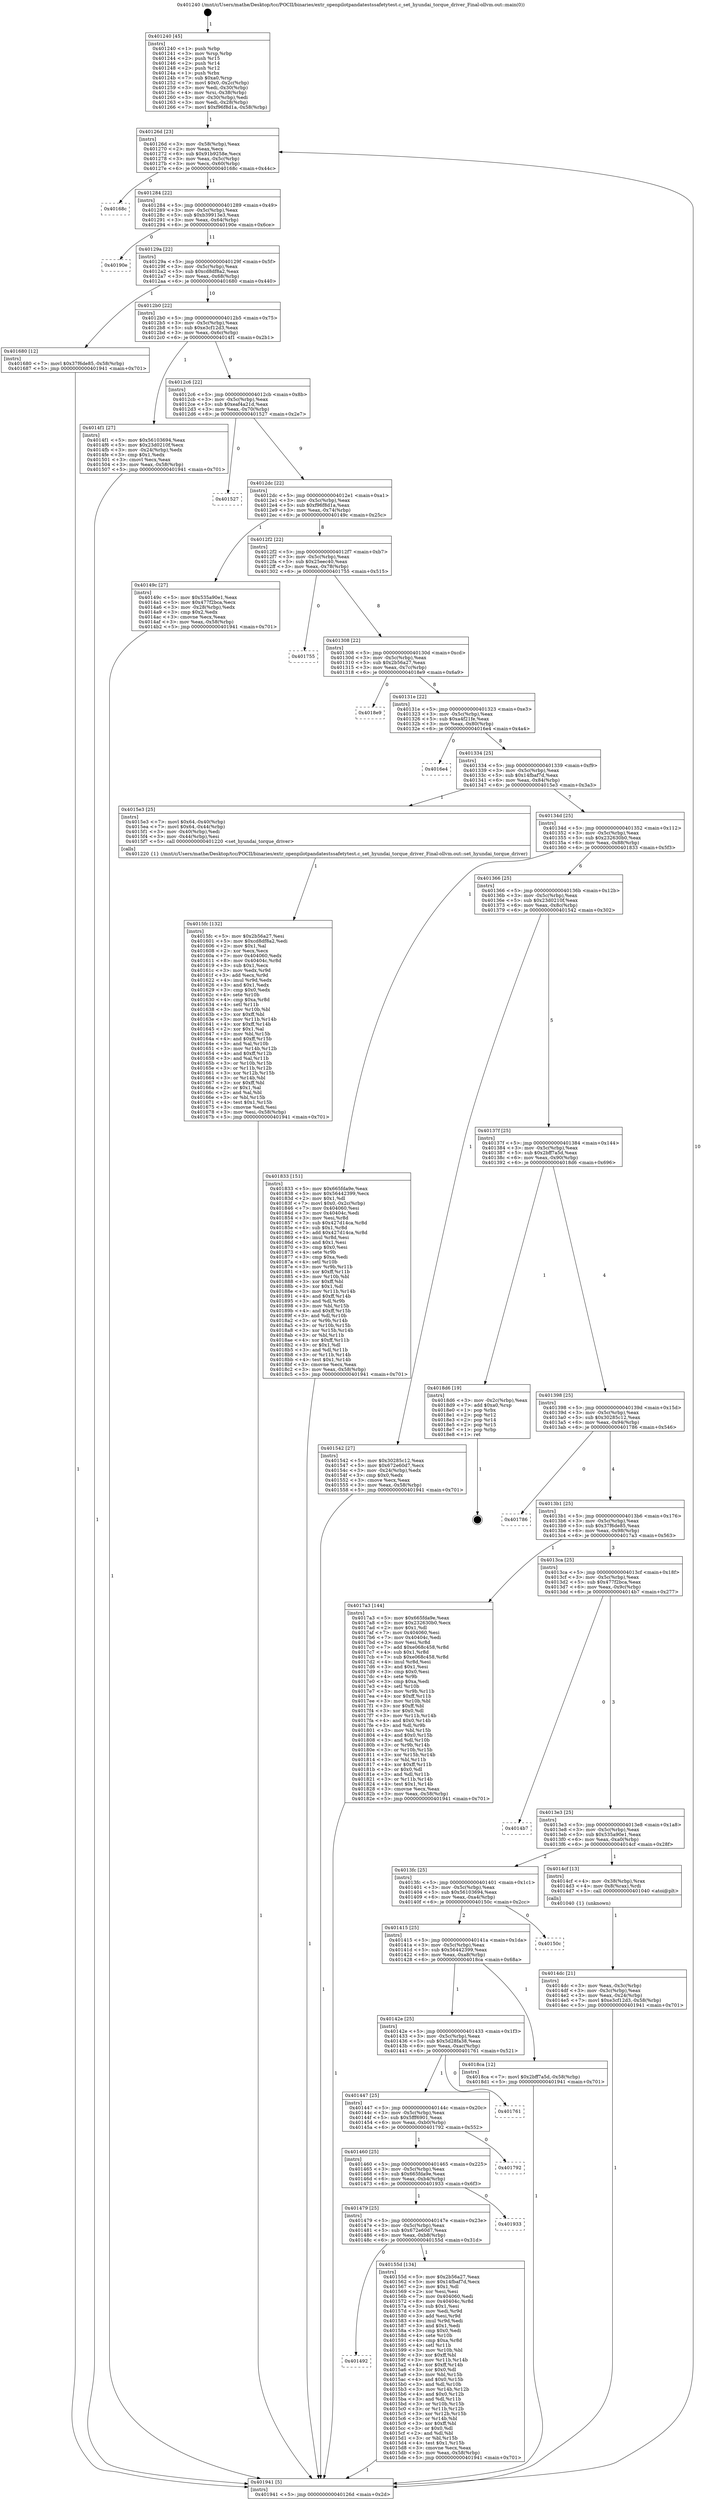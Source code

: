 digraph "0x401240" {
  label = "0x401240 (/mnt/c/Users/mathe/Desktop/tcc/POCII/binaries/extr_openpilotpandatestssafetytest.c_set_hyundai_torque_driver_Final-ollvm.out::main(0))"
  labelloc = "t"
  node[shape=record]

  Entry [label="",width=0.3,height=0.3,shape=circle,fillcolor=black,style=filled]
  "0x40126d" [label="{
     0x40126d [23]\l
     | [instrs]\l
     &nbsp;&nbsp;0x40126d \<+3\>: mov -0x58(%rbp),%eax\l
     &nbsp;&nbsp;0x401270 \<+2\>: mov %eax,%ecx\l
     &nbsp;&nbsp;0x401272 \<+6\>: sub $0x91b9258e,%ecx\l
     &nbsp;&nbsp;0x401278 \<+3\>: mov %eax,-0x5c(%rbp)\l
     &nbsp;&nbsp;0x40127b \<+3\>: mov %ecx,-0x60(%rbp)\l
     &nbsp;&nbsp;0x40127e \<+6\>: je 000000000040168c \<main+0x44c\>\l
  }"]
  "0x40168c" [label="{
     0x40168c\l
  }", style=dashed]
  "0x401284" [label="{
     0x401284 [22]\l
     | [instrs]\l
     &nbsp;&nbsp;0x401284 \<+5\>: jmp 0000000000401289 \<main+0x49\>\l
     &nbsp;&nbsp;0x401289 \<+3\>: mov -0x5c(%rbp),%eax\l
     &nbsp;&nbsp;0x40128c \<+5\>: sub $0xb39913e3,%eax\l
     &nbsp;&nbsp;0x401291 \<+3\>: mov %eax,-0x64(%rbp)\l
     &nbsp;&nbsp;0x401294 \<+6\>: je 000000000040190e \<main+0x6ce\>\l
  }"]
  Exit [label="",width=0.3,height=0.3,shape=circle,fillcolor=black,style=filled,peripheries=2]
  "0x40190e" [label="{
     0x40190e\l
  }", style=dashed]
  "0x40129a" [label="{
     0x40129a [22]\l
     | [instrs]\l
     &nbsp;&nbsp;0x40129a \<+5\>: jmp 000000000040129f \<main+0x5f\>\l
     &nbsp;&nbsp;0x40129f \<+3\>: mov -0x5c(%rbp),%eax\l
     &nbsp;&nbsp;0x4012a2 \<+5\>: sub $0xcd8df8a2,%eax\l
     &nbsp;&nbsp;0x4012a7 \<+3\>: mov %eax,-0x68(%rbp)\l
     &nbsp;&nbsp;0x4012aa \<+6\>: je 0000000000401680 \<main+0x440\>\l
  }"]
  "0x4015fc" [label="{
     0x4015fc [132]\l
     | [instrs]\l
     &nbsp;&nbsp;0x4015fc \<+5\>: mov $0x2b56a27,%esi\l
     &nbsp;&nbsp;0x401601 \<+5\>: mov $0xcd8df8a2,%edi\l
     &nbsp;&nbsp;0x401606 \<+2\>: mov $0x1,%al\l
     &nbsp;&nbsp;0x401608 \<+2\>: xor %ecx,%ecx\l
     &nbsp;&nbsp;0x40160a \<+7\>: mov 0x404060,%edx\l
     &nbsp;&nbsp;0x401611 \<+8\>: mov 0x40404c,%r8d\l
     &nbsp;&nbsp;0x401619 \<+3\>: sub $0x1,%ecx\l
     &nbsp;&nbsp;0x40161c \<+3\>: mov %edx,%r9d\l
     &nbsp;&nbsp;0x40161f \<+3\>: add %ecx,%r9d\l
     &nbsp;&nbsp;0x401622 \<+4\>: imul %r9d,%edx\l
     &nbsp;&nbsp;0x401626 \<+3\>: and $0x1,%edx\l
     &nbsp;&nbsp;0x401629 \<+3\>: cmp $0x0,%edx\l
     &nbsp;&nbsp;0x40162c \<+4\>: sete %r10b\l
     &nbsp;&nbsp;0x401630 \<+4\>: cmp $0xa,%r8d\l
     &nbsp;&nbsp;0x401634 \<+4\>: setl %r11b\l
     &nbsp;&nbsp;0x401638 \<+3\>: mov %r10b,%bl\l
     &nbsp;&nbsp;0x40163b \<+3\>: xor $0xff,%bl\l
     &nbsp;&nbsp;0x40163e \<+3\>: mov %r11b,%r14b\l
     &nbsp;&nbsp;0x401641 \<+4\>: xor $0xff,%r14b\l
     &nbsp;&nbsp;0x401645 \<+2\>: xor $0x1,%al\l
     &nbsp;&nbsp;0x401647 \<+3\>: mov %bl,%r15b\l
     &nbsp;&nbsp;0x40164a \<+4\>: and $0xff,%r15b\l
     &nbsp;&nbsp;0x40164e \<+3\>: and %al,%r10b\l
     &nbsp;&nbsp;0x401651 \<+3\>: mov %r14b,%r12b\l
     &nbsp;&nbsp;0x401654 \<+4\>: and $0xff,%r12b\l
     &nbsp;&nbsp;0x401658 \<+3\>: and %al,%r11b\l
     &nbsp;&nbsp;0x40165b \<+3\>: or %r10b,%r15b\l
     &nbsp;&nbsp;0x40165e \<+3\>: or %r11b,%r12b\l
     &nbsp;&nbsp;0x401661 \<+3\>: xor %r12b,%r15b\l
     &nbsp;&nbsp;0x401664 \<+3\>: or %r14b,%bl\l
     &nbsp;&nbsp;0x401667 \<+3\>: xor $0xff,%bl\l
     &nbsp;&nbsp;0x40166a \<+2\>: or $0x1,%al\l
     &nbsp;&nbsp;0x40166c \<+2\>: and %al,%bl\l
     &nbsp;&nbsp;0x40166e \<+3\>: or %bl,%r15b\l
     &nbsp;&nbsp;0x401671 \<+4\>: test $0x1,%r15b\l
     &nbsp;&nbsp;0x401675 \<+3\>: cmovne %edi,%esi\l
     &nbsp;&nbsp;0x401678 \<+3\>: mov %esi,-0x58(%rbp)\l
     &nbsp;&nbsp;0x40167b \<+5\>: jmp 0000000000401941 \<main+0x701\>\l
  }"]
  "0x401680" [label="{
     0x401680 [12]\l
     | [instrs]\l
     &nbsp;&nbsp;0x401680 \<+7\>: movl $0x37f6de85,-0x58(%rbp)\l
     &nbsp;&nbsp;0x401687 \<+5\>: jmp 0000000000401941 \<main+0x701\>\l
  }"]
  "0x4012b0" [label="{
     0x4012b0 [22]\l
     | [instrs]\l
     &nbsp;&nbsp;0x4012b0 \<+5\>: jmp 00000000004012b5 \<main+0x75\>\l
     &nbsp;&nbsp;0x4012b5 \<+3\>: mov -0x5c(%rbp),%eax\l
     &nbsp;&nbsp;0x4012b8 \<+5\>: sub $0xe3cf12d3,%eax\l
     &nbsp;&nbsp;0x4012bd \<+3\>: mov %eax,-0x6c(%rbp)\l
     &nbsp;&nbsp;0x4012c0 \<+6\>: je 00000000004014f1 \<main+0x2b1\>\l
  }"]
  "0x401492" [label="{
     0x401492\l
  }", style=dashed]
  "0x4014f1" [label="{
     0x4014f1 [27]\l
     | [instrs]\l
     &nbsp;&nbsp;0x4014f1 \<+5\>: mov $0x56103694,%eax\l
     &nbsp;&nbsp;0x4014f6 \<+5\>: mov $0x23d0210f,%ecx\l
     &nbsp;&nbsp;0x4014fb \<+3\>: mov -0x24(%rbp),%edx\l
     &nbsp;&nbsp;0x4014fe \<+3\>: cmp $0x1,%edx\l
     &nbsp;&nbsp;0x401501 \<+3\>: cmovl %ecx,%eax\l
     &nbsp;&nbsp;0x401504 \<+3\>: mov %eax,-0x58(%rbp)\l
     &nbsp;&nbsp;0x401507 \<+5\>: jmp 0000000000401941 \<main+0x701\>\l
  }"]
  "0x4012c6" [label="{
     0x4012c6 [22]\l
     | [instrs]\l
     &nbsp;&nbsp;0x4012c6 \<+5\>: jmp 00000000004012cb \<main+0x8b\>\l
     &nbsp;&nbsp;0x4012cb \<+3\>: mov -0x5c(%rbp),%eax\l
     &nbsp;&nbsp;0x4012ce \<+5\>: sub $0xeaf4a21d,%eax\l
     &nbsp;&nbsp;0x4012d3 \<+3\>: mov %eax,-0x70(%rbp)\l
     &nbsp;&nbsp;0x4012d6 \<+6\>: je 0000000000401527 \<main+0x2e7\>\l
  }"]
  "0x40155d" [label="{
     0x40155d [134]\l
     | [instrs]\l
     &nbsp;&nbsp;0x40155d \<+5\>: mov $0x2b56a27,%eax\l
     &nbsp;&nbsp;0x401562 \<+5\>: mov $0x14fbaf7d,%ecx\l
     &nbsp;&nbsp;0x401567 \<+2\>: mov $0x1,%dl\l
     &nbsp;&nbsp;0x401569 \<+2\>: xor %esi,%esi\l
     &nbsp;&nbsp;0x40156b \<+7\>: mov 0x404060,%edi\l
     &nbsp;&nbsp;0x401572 \<+8\>: mov 0x40404c,%r8d\l
     &nbsp;&nbsp;0x40157a \<+3\>: sub $0x1,%esi\l
     &nbsp;&nbsp;0x40157d \<+3\>: mov %edi,%r9d\l
     &nbsp;&nbsp;0x401580 \<+3\>: add %esi,%r9d\l
     &nbsp;&nbsp;0x401583 \<+4\>: imul %r9d,%edi\l
     &nbsp;&nbsp;0x401587 \<+3\>: and $0x1,%edi\l
     &nbsp;&nbsp;0x40158a \<+3\>: cmp $0x0,%edi\l
     &nbsp;&nbsp;0x40158d \<+4\>: sete %r10b\l
     &nbsp;&nbsp;0x401591 \<+4\>: cmp $0xa,%r8d\l
     &nbsp;&nbsp;0x401595 \<+4\>: setl %r11b\l
     &nbsp;&nbsp;0x401599 \<+3\>: mov %r10b,%bl\l
     &nbsp;&nbsp;0x40159c \<+3\>: xor $0xff,%bl\l
     &nbsp;&nbsp;0x40159f \<+3\>: mov %r11b,%r14b\l
     &nbsp;&nbsp;0x4015a2 \<+4\>: xor $0xff,%r14b\l
     &nbsp;&nbsp;0x4015a6 \<+3\>: xor $0x0,%dl\l
     &nbsp;&nbsp;0x4015a9 \<+3\>: mov %bl,%r15b\l
     &nbsp;&nbsp;0x4015ac \<+4\>: and $0x0,%r15b\l
     &nbsp;&nbsp;0x4015b0 \<+3\>: and %dl,%r10b\l
     &nbsp;&nbsp;0x4015b3 \<+3\>: mov %r14b,%r12b\l
     &nbsp;&nbsp;0x4015b6 \<+4\>: and $0x0,%r12b\l
     &nbsp;&nbsp;0x4015ba \<+3\>: and %dl,%r11b\l
     &nbsp;&nbsp;0x4015bd \<+3\>: or %r10b,%r15b\l
     &nbsp;&nbsp;0x4015c0 \<+3\>: or %r11b,%r12b\l
     &nbsp;&nbsp;0x4015c3 \<+3\>: xor %r12b,%r15b\l
     &nbsp;&nbsp;0x4015c6 \<+3\>: or %r14b,%bl\l
     &nbsp;&nbsp;0x4015c9 \<+3\>: xor $0xff,%bl\l
     &nbsp;&nbsp;0x4015cc \<+3\>: or $0x0,%dl\l
     &nbsp;&nbsp;0x4015cf \<+2\>: and %dl,%bl\l
     &nbsp;&nbsp;0x4015d1 \<+3\>: or %bl,%r15b\l
     &nbsp;&nbsp;0x4015d4 \<+4\>: test $0x1,%r15b\l
     &nbsp;&nbsp;0x4015d8 \<+3\>: cmovne %ecx,%eax\l
     &nbsp;&nbsp;0x4015db \<+3\>: mov %eax,-0x58(%rbp)\l
     &nbsp;&nbsp;0x4015de \<+5\>: jmp 0000000000401941 \<main+0x701\>\l
  }"]
  "0x401527" [label="{
     0x401527\l
  }", style=dashed]
  "0x4012dc" [label="{
     0x4012dc [22]\l
     | [instrs]\l
     &nbsp;&nbsp;0x4012dc \<+5\>: jmp 00000000004012e1 \<main+0xa1\>\l
     &nbsp;&nbsp;0x4012e1 \<+3\>: mov -0x5c(%rbp),%eax\l
     &nbsp;&nbsp;0x4012e4 \<+5\>: sub $0xf96f8d1a,%eax\l
     &nbsp;&nbsp;0x4012e9 \<+3\>: mov %eax,-0x74(%rbp)\l
     &nbsp;&nbsp;0x4012ec \<+6\>: je 000000000040149c \<main+0x25c\>\l
  }"]
  "0x401479" [label="{
     0x401479 [25]\l
     | [instrs]\l
     &nbsp;&nbsp;0x401479 \<+5\>: jmp 000000000040147e \<main+0x23e\>\l
     &nbsp;&nbsp;0x40147e \<+3\>: mov -0x5c(%rbp),%eax\l
     &nbsp;&nbsp;0x401481 \<+5\>: sub $0x672e60d7,%eax\l
     &nbsp;&nbsp;0x401486 \<+6\>: mov %eax,-0xb8(%rbp)\l
     &nbsp;&nbsp;0x40148c \<+6\>: je 000000000040155d \<main+0x31d\>\l
  }"]
  "0x40149c" [label="{
     0x40149c [27]\l
     | [instrs]\l
     &nbsp;&nbsp;0x40149c \<+5\>: mov $0x535a90e1,%eax\l
     &nbsp;&nbsp;0x4014a1 \<+5\>: mov $0x477f2bca,%ecx\l
     &nbsp;&nbsp;0x4014a6 \<+3\>: mov -0x28(%rbp),%edx\l
     &nbsp;&nbsp;0x4014a9 \<+3\>: cmp $0x2,%edx\l
     &nbsp;&nbsp;0x4014ac \<+3\>: cmovne %ecx,%eax\l
     &nbsp;&nbsp;0x4014af \<+3\>: mov %eax,-0x58(%rbp)\l
     &nbsp;&nbsp;0x4014b2 \<+5\>: jmp 0000000000401941 \<main+0x701\>\l
  }"]
  "0x4012f2" [label="{
     0x4012f2 [22]\l
     | [instrs]\l
     &nbsp;&nbsp;0x4012f2 \<+5\>: jmp 00000000004012f7 \<main+0xb7\>\l
     &nbsp;&nbsp;0x4012f7 \<+3\>: mov -0x5c(%rbp),%eax\l
     &nbsp;&nbsp;0x4012fa \<+5\>: sub $0x25eec40,%eax\l
     &nbsp;&nbsp;0x4012ff \<+3\>: mov %eax,-0x78(%rbp)\l
     &nbsp;&nbsp;0x401302 \<+6\>: je 0000000000401755 \<main+0x515\>\l
  }"]
  "0x401941" [label="{
     0x401941 [5]\l
     | [instrs]\l
     &nbsp;&nbsp;0x401941 \<+5\>: jmp 000000000040126d \<main+0x2d\>\l
  }"]
  "0x401240" [label="{
     0x401240 [45]\l
     | [instrs]\l
     &nbsp;&nbsp;0x401240 \<+1\>: push %rbp\l
     &nbsp;&nbsp;0x401241 \<+3\>: mov %rsp,%rbp\l
     &nbsp;&nbsp;0x401244 \<+2\>: push %r15\l
     &nbsp;&nbsp;0x401246 \<+2\>: push %r14\l
     &nbsp;&nbsp;0x401248 \<+2\>: push %r12\l
     &nbsp;&nbsp;0x40124a \<+1\>: push %rbx\l
     &nbsp;&nbsp;0x40124b \<+7\>: sub $0xa0,%rsp\l
     &nbsp;&nbsp;0x401252 \<+7\>: movl $0x0,-0x2c(%rbp)\l
     &nbsp;&nbsp;0x401259 \<+3\>: mov %edi,-0x30(%rbp)\l
     &nbsp;&nbsp;0x40125c \<+4\>: mov %rsi,-0x38(%rbp)\l
     &nbsp;&nbsp;0x401260 \<+3\>: mov -0x30(%rbp),%edi\l
     &nbsp;&nbsp;0x401263 \<+3\>: mov %edi,-0x28(%rbp)\l
     &nbsp;&nbsp;0x401266 \<+7\>: movl $0xf96f8d1a,-0x58(%rbp)\l
  }"]
  "0x401933" [label="{
     0x401933\l
  }", style=dashed]
  "0x401755" [label="{
     0x401755\l
  }", style=dashed]
  "0x401308" [label="{
     0x401308 [22]\l
     | [instrs]\l
     &nbsp;&nbsp;0x401308 \<+5\>: jmp 000000000040130d \<main+0xcd\>\l
     &nbsp;&nbsp;0x40130d \<+3\>: mov -0x5c(%rbp),%eax\l
     &nbsp;&nbsp;0x401310 \<+5\>: sub $0x2b56a27,%eax\l
     &nbsp;&nbsp;0x401315 \<+3\>: mov %eax,-0x7c(%rbp)\l
     &nbsp;&nbsp;0x401318 \<+6\>: je 00000000004018e9 \<main+0x6a9\>\l
  }"]
  "0x401460" [label="{
     0x401460 [25]\l
     | [instrs]\l
     &nbsp;&nbsp;0x401460 \<+5\>: jmp 0000000000401465 \<main+0x225\>\l
     &nbsp;&nbsp;0x401465 \<+3\>: mov -0x5c(%rbp),%eax\l
     &nbsp;&nbsp;0x401468 \<+5\>: sub $0x665fda9e,%eax\l
     &nbsp;&nbsp;0x40146d \<+6\>: mov %eax,-0xb4(%rbp)\l
     &nbsp;&nbsp;0x401473 \<+6\>: je 0000000000401933 \<main+0x6f3\>\l
  }"]
  "0x4018e9" [label="{
     0x4018e9\l
  }", style=dashed]
  "0x40131e" [label="{
     0x40131e [22]\l
     | [instrs]\l
     &nbsp;&nbsp;0x40131e \<+5\>: jmp 0000000000401323 \<main+0xe3\>\l
     &nbsp;&nbsp;0x401323 \<+3\>: mov -0x5c(%rbp),%eax\l
     &nbsp;&nbsp;0x401326 \<+5\>: sub $0xa4f21fe,%eax\l
     &nbsp;&nbsp;0x40132b \<+3\>: mov %eax,-0x80(%rbp)\l
     &nbsp;&nbsp;0x40132e \<+6\>: je 00000000004016e4 \<main+0x4a4\>\l
  }"]
  "0x401792" [label="{
     0x401792\l
  }", style=dashed]
  "0x4016e4" [label="{
     0x4016e4\l
  }", style=dashed]
  "0x401334" [label="{
     0x401334 [25]\l
     | [instrs]\l
     &nbsp;&nbsp;0x401334 \<+5\>: jmp 0000000000401339 \<main+0xf9\>\l
     &nbsp;&nbsp;0x401339 \<+3\>: mov -0x5c(%rbp),%eax\l
     &nbsp;&nbsp;0x40133c \<+5\>: sub $0x14fbaf7d,%eax\l
     &nbsp;&nbsp;0x401341 \<+6\>: mov %eax,-0x84(%rbp)\l
     &nbsp;&nbsp;0x401347 \<+6\>: je 00000000004015e3 \<main+0x3a3\>\l
  }"]
  "0x401447" [label="{
     0x401447 [25]\l
     | [instrs]\l
     &nbsp;&nbsp;0x401447 \<+5\>: jmp 000000000040144c \<main+0x20c\>\l
     &nbsp;&nbsp;0x40144c \<+3\>: mov -0x5c(%rbp),%eax\l
     &nbsp;&nbsp;0x40144f \<+5\>: sub $0x5fff6901,%eax\l
     &nbsp;&nbsp;0x401454 \<+6\>: mov %eax,-0xb0(%rbp)\l
     &nbsp;&nbsp;0x40145a \<+6\>: je 0000000000401792 \<main+0x552\>\l
  }"]
  "0x4015e3" [label="{
     0x4015e3 [25]\l
     | [instrs]\l
     &nbsp;&nbsp;0x4015e3 \<+7\>: movl $0x64,-0x40(%rbp)\l
     &nbsp;&nbsp;0x4015ea \<+7\>: movl $0x64,-0x44(%rbp)\l
     &nbsp;&nbsp;0x4015f1 \<+3\>: mov -0x40(%rbp),%edi\l
     &nbsp;&nbsp;0x4015f4 \<+3\>: mov -0x44(%rbp),%esi\l
     &nbsp;&nbsp;0x4015f7 \<+5\>: call 0000000000401220 \<set_hyundai_torque_driver\>\l
     | [calls]\l
     &nbsp;&nbsp;0x401220 \{1\} (/mnt/c/Users/mathe/Desktop/tcc/POCII/binaries/extr_openpilotpandatestssafetytest.c_set_hyundai_torque_driver_Final-ollvm.out::set_hyundai_torque_driver)\l
  }"]
  "0x40134d" [label="{
     0x40134d [25]\l
     | [instrs]\l
     &nbsp;&nbsp;0x40134d \<+5\>: jmp 0000000000401352 \<main+0x112\>\l
     &nbsp;&nbsp;0x401352 \<+3\>: mov -0x5c(%rbp),%eax\l
     &nbsp;&nbsp;0x401355 \<+5\>: sub $0x232630b0,%eax\l
     &nbsp;&nbsp;0x40135a \<+6\>: mov %eax,-0x88(%rbp)\l
     &nbsp;&nbsp;0x401360 \<+6\>: je 0000000000401833 \<main+0x5f3\>\l
  }"]
  "0x401761" [label="{
     0x401761\l
  }", style=dashed]
  "0x401833" [label="{
     0x401833 [151]\l
     | [instrs]\l
     &nbsp;&nbsp;0x401833 \<+5\>: mov $0x665fda9e,%eax\l
     &nbsp;&nbsp;0x401838 \<+5\>: mov $0x56442399,%ecx\l
     &nbsp;&nbsp;0x40183d \<+2\>: mov $0x1,%dl\l
     &nbsp;&nbsp;0x40183f \<+7\>: movl $0x0,-0x2c(%rbp)\l
     &nbsp;&nbsp;0x401846 \<+7\>: mov 0x404060,%esi\l
     &nbsp;&nbsp;0x40184d \<+7\>: mov 0x40404c,%edi\l
     &nbsp;&nbsp;0x401854 \<+3\>: mov %esi,%r8d\l
     &nbsp;&nbsp;0x401857 \<+7\>: sub $0x427d14ca,%r8d\l
     &nbsp;&nbsp;0x40185e \<+4\>: sub $0x1,%r8d\l
     &nbsp;&nbsp;0x401862 \<+7\>: add $0x427d14ca,%r8d\l
     &nbsp;&nbsp;0x401869 \<+4\>: imul %r8d,%esi\l
     &nbsp;&nbsp;0x40186d \<+3\>: and $0x1,%esi\l
     &nbsp;&nbsp;0x401870 \<+3\>: cmp $0x0,%esi\l
     &nbsp;&nbsp;0x401873 \<+4\>: sete %r9b\l
     &nbsp;&nbsp;0x401877 \<+3\>: cmp $0xa,%edi\l
     &nbsp;&nbsp;0x40187a \<+4\>: setl %r10b\l
     &nbsp;&nbsp;0x40187e \<+3\>: mov %r9b,%r11b\l
     &nbsp;&nbsp;0x401881 \<+4\>: xor $0xff,%r11b\l
     &nbsp;&nbsp;0x401885 \<+3\>: mov %r10b,%bl\l
     &nbsp;&nbsp;0x401888 \<+3\>: xor $0xff,%bl\l
     &nbsp;&nbsp;0x40188b \<+3\>: xor $0x1,%dl\l
     &nbsp;&nbsp;0x40188e \<+3\>: mov %r11b,%r14b\l
     &nbsp;&nbsp;0x401891 \<+4\>: and $0xff,%r14b\l
     &nbsp;&nbsp;0x401895 \<+3\>: and %dl,%r9b\l
     &nbsp;&nbsp;0x401898 \<+3\>: mov %bl,%r15b\l
     &nbsp;&nbsp;0x40189b \<+4\>: and $0xff,%r15b\l
     &nbsp;&nbsp;0x40189f \<+3\>: and %dl,%r10b\l
     &nbsp;&nbsp;0x4018a2 \<+3\>: or %r9b,%r14b\l
     &nbsp;&nbsp;0x4018a5 \<+3\>: or %r10b,%r15b\l
     &nbsp;&nbsp;0x4018a8 \<+3\>: xor %r15b,%r14b\l
     &nbsp;&nbsp;0x4018ab \<+3\>: or %bl,%r11b\l
     &nbsp;&nbsp;0x4018ae \<+4\>: xor $0xff,%r11b\l
     &nbsp;&nbsp;0x4018b2 \<+3\>: or $0x1,%dl\l
     &nbsp;&nbsp;0x4018b5 \<+3\>: and %dl,%r11b\l
     &nbsp;&nbsp;0x4018b8 \<+3\>: or %r11b,%r14b\l
     &nbsp;&nbsp;0x4018bb \<+4\>: test $0x1,%r14b\l
     &nbsp;&nbsp;0x4018bf \<+3\>: cmovne %ecx,%eax\l
     &nbsp;&nbsp;0x4018c2 \<+3\>: mov %eax,-0x58(%rbp)\l
     &nbsp;&nbsp;0x4018c5 \<+5\>: jmp 0000000000401941 \<main+0x701\>\l
  }"]
  "0x401366" [label="{
     0x401366 [25]\l
     | [instrs]\l
     &nbsp;&nbsp;0x401366 \<+5\>: jmp 000000000040136b \<main+0x12b\>\l
     &nbsp;&nbsp;0x40136b \<+3\>: mov -0x5c(%rbp),%eax\l
     &nbsp;&nbsp;0x40136e \<+5\>: sub $0x23d0210f,%eax\l
     &nbsp;&nbsp;0x401373 \<+6\>: mov %eax,-0x8c(%rbp)\l
     &nbsp;&nbsp;0x401379 \<+6\>: je 0000000000401542 \<main+0x302\>\l
  }"]
  "0x40142e" [label="{
     0x40142e [25]\l
     | [instrs]\l
     &nbsp;&nbsp;0x40142e \<+5\>: jmp 0000000000401433 \<main+0x1f3\>\l
     &nbsp;&nbsp;0x401433 \<+3\>: mov -0x5c(%rbp),%eax\l
     &nbsp;&nbsp;0x401436 \<+5\>: sub $0x5d28fa38,%eax\l
     &nbsp;&nbsp;0x40143b \<+6\>: mov %eax,-0xac(%rbp)\l
     &nbsp;&nbsp;0x401441 \<+6\>: je 0000000000401761 \<main+0x521\>\l
  }"]
  "0x401542" [label="{
     0x401542 [27]\l
     | [instrs]\l
     &nbsp;&nbsp;0x401542 \<+5\>: mov $0x30285c12,%eax\l
     &nbsp;&nbsp;0x401547 \<+5\>: mov $0x672e60d7,%ecx\l
     &nbsp;&nbsp;0x40154c \<+3\>: mov -0x24(%rbp),%edx\l
     &nbsp;&nbsp;0x40154f \<+3\>: cmp $0x0,%edx\l
     &nbsp;&nbsp;0x401552 \<+3\>: cmove %ecx,%eax\l
     &nbsp;&nbsp;0x401555 \<+3\>: mov %eax,-0x58(%rbp)\l
     &nbsp;&nbsp;0x401558 \<+5\>: jmp 0000000000401941 \<main+0x701\>\l
  }"]
  "0x40137f" [label="{
     0x40137f [25]\l
     | [instrs]\l
     &nbsp;&nbsp;0x40137f \<+5\>: jmp 0000000000401384 \<main+0x144\>\l
     &nbsp;&nbsp;0x401384 \<+3\>: mov -0x5c(%rbp),%eax\l
     &nbsp;&nbsp;0x401387 \<+5\>: sub $0x2bff7a5d,%eax\l
     &nbsp;&nbsp;0x40138c \<+6\>: mov %eax,-0x90(%rbp)\l
     &nbsp;&nbsp;0x401392 \<+6\>: je 00000000004018d6 \<main+0x696\>\l
  }"]
  "0x4018ca" [label="{
     0x4018ca [12]\l
     | [instrs]\l
     &nbsp;&nbsp;0x4018ca \<+7\>: movl $0x2bff7a5d,-0x58(%rbp)\l
     &nbsp;&nbsp;0x4018d1 \<+5\>: jmp 0000000000401941 \<main+0x701\>\l
  }"]
  "0x4018d6" [label="{
     0x4018d6 [19]\l
     | [instrs]\l
     &nbsp;&nbsp;0x4018d6 \<+3\>: mov -0x2c(%rbp),%eax\l
     &nbsp;&nbsp;0x4018d9 \<+7\>: add $0xa0,%rsp\l
     &nbsp;&nbsp;0x4018e0 \<+1\>: pop %rbx\l
     &nbsp;&nbsp;0x4018e1 \<+2\>: pop %r12\l
     &nbsp;&nbsp;0x4018e3 \<+2\>: pop %r14\l
     &nbsp;&nbsp;0x4018e5 \<+2\>: pop %r15\l
     &nbsp;&nbsp;0x4018e7 \<+1\>: pop %rbp\l
     &nbsp;&nbsp;0x4018e8 \<+1\>: ret\l
  }"]
  "0x401398" [label="{
     0x401398 [25]\l
     | [instrs]\l
     &nbsp;&nbsp;0x401398 \<+5\>: jmp 000000000040139d \<main+0x15d\>\l
     &nbsp;&nbsp;0x40139d \<+3\>: mov -0x5c(%rbp),%eax\l
     &nbsp;&nbsp;0x4013a0 \<+5\>: sub $0x30285c12,%eax\l
     &nbsp;&nbsp;0x4013a5 \<+6\>: mov %eax,-0x94(%rbp)\l
     &nbsp;&nbsp;0x4013ab \<+6\>: je 0000000000401786 \<main+0x546\>\l
  }"]
  "0x401415" [label="{
     0x401415 [25]\l
     | [instrs]\l
     &nbsp;&nbsp;0x401415 \<+5\>: jmp 000000000040141a \<main+0x1da\>\l
     &nbsp;&nbsp;0x40141a \<+3\>: mov -0x5c(%rbp),%eax\l
     &nbsp;&nbsp;0x40141d \<+5\>: sub $0x56442399,%eax\l
     &nbsp;&nbsp;0x401422 \<+6\>: mov %eax,-0xa8(%rbp)\l
     &nbsp;&nbsp;0x401428 \<+6\>: je 00000000004018ca \<main+0x68a\>\l
  }"]
  "0x401786" [label="{
     0x401786\l
  }", style=dashed]
  "0x4013b1" [label="{
     0x4013b1 [25]\l
     | [instrs]\l
     &nbsp;&nbsp;0x4013b1 \<+5\>: jmp 00000000004013b6 \<main+0x176\>\l
     &nbsp;&nbsp;0x4013b6 \<+3\>: mov -0x5c(%rbp),%eax\l
     &nbsp;&nbsp;0x4013b9 \<+5\>: sub $0x37f6de85,%eax\l
     &nbsp;&nbsp;0x4013be \<+6\>: mov %eax,-0x98(%rbp)\l
     &nbsp;&nbsp;0x4013c4 \<+6\>: je 00000000004017a3 \<main+0x563\>\l
  }"]
  "0x40150c" [label="{
     0x40150c\l
  }", style=dashed]
  "0x4017a3" [label="{
     0x4017a3 [144]\l
     | [instrs]\l
     &nbsp;&nbsp;0x4017a3 \<+5\>: mov $0x665fda9e,%eax\l
     &nbsp;&nbsp;0x4017a8 \<+5\>: mov $0x232630b0,%ecx\l
     &nbsp;&nbsp;0x4017ad \<+2\>: mov $0x1,%dl\l
     &nbsp;&nbsp;0x4017af \<+7\>: mov 0x404060,%esi\l
     &nbsp;&nbsp;0x4017b6 \<+7\>: mov 0x40404c,%edi\l
     &nbsp;&nbsp;0x4017bd \<+3\>: mov %esi,%r8d\l
     &nbsp;&nbsp;0x4017c0 \<+7\>: add $0xe068c458,%r8d\l
     &nbsp;&nbsp;0x4017c7 \<+4\>: sub $0x1,%r8d\l
     &nbsp;&nbsp;0x4017cb \<+7\>: sub $0xe068c458,%r8d\l
     &nbsp;&nbsp;0x4017d2 \<+4\>: imul %r8d,%esi\l
     &nbsp;&nbsp;0x4017d6 \<+3\>: and $0x1,%esi\l
     &nbsp;&nbsp;0x4017d9 \<+3\>: cmp $0x0,%esi\l
     &nbsp;&nbsp;0x4017dc \<+4\>: sete %r9b\l
     &nbsp;&nbsp;0x4017e0 \<+3\>: cmp $0xa,%edi\l
     &nbsp;&nbsp;0x4017e3 \<+4\>: setl %r10b\l
     &nbsp;&nbsp;0x4017e7 \<+3\>: mov %r9b,%r11b\l
     &nbsp;&nbsp;0x4017ea \<+4\>: xor $0xff,%r11b\l
     &nbsp;&nbsp;0x4017ee \<+3\>: mov %r10b,%bl\l
     &nbsp;&nbsp;0x4017f1 \<+3\>: xor $0xff,%bl\l
     &nbsp;&nbsp;0x4017f4 \<+3\>: xor $0x0,%dl\l
     &nbsp;&nbsp;0x4017f7 \<+3\>: mov %r11b,%r14b\l
     &nbsp;&nbsp;0x4017fa \<+4\>: and $0x0,%r14b\l
     &nbsp;&nbsp;0x4017fe \<+3\>: and %dl,%r9b\l
     &nbsp;&nbsp;0x401801 \<+3\>: mov %bl,%r15b\l
     &nbsp;&nbsp;0x401804 \<+4\>: and $0x0,%r15b\l
     &nbsp;&nbsp;0x401808 \<+3\>: and %dl,%r10b\l
     &nbsp;&nbsp;0x40180b \<+3\>: or %r9b,%r14b\l
     &nbsp;&nbsp;0x40180e \<+3\>: or %r10b,%r15b\l
     &nbsp;&nbsp;0x401811 \<+3\>: xor %r15b,%r14b\l
     &nbsp;&nbsp;0x401814 \<+3\>: or %bl,%r11b\l
     &nbsp;&nbsp;0x401817 \<+4\>: xor $0xff,%r11b\l
     &nbsp;&nbsp;0x40181b \<+3\>: or $0x0,%dl\l
     &nbsp;&nbsp;0x40181e \<+3\>: and %dl,%r11b\l
     &nbsp;&nbsp;0x401821 \<+3\>: or %r11b,%r14b\l
     &nbsp;&nbsp;0x401824 \<+4\>: test $0x1,%r14b\l
     &nbsp;&nbsp;0x401828 \<+3\>: cmovne %ecx,%eax\l
     &nbsp;&nbsp;0x40182b \<+3\>: mov %eax,-0x58(%rbp)\l
     &nbsp;&nbsp;0x40182e \<+5\>: jmp 0000000000401941 \<main+0x701\>\l
  }"]
  "0x4013ca" [label="{
     0x4013ca [25]\l
     | [instrs]\l
     &nbsp;&nbsp;0x4013ca \<+5\>: jmp 00000000004013cf \<main+0x18f\>\l
     &nbsp;&nbsp;0x4013cf \<+3\>: mov -0x5c(%rbp),%eax\l
     &nbsp;&nbsp;0x4013d2 \<+5\>: sub $0x477f2bca,%eax\l
     &nbsp;&nbsp;0x4013d7 \<+6\>: mov %eax,-0x9c(%rbp)\l
     &nbsp;&nbsp;0x4013dd \<+6\>: je 00000000004014b7 \<main+0x277\>\l
  }"]
  "0x4014dc" [label="{
     0x4014dc [21]\l
     | [instrs]\l
     &nbsp;&nbsp;0x4014dc \<+3\>: mov %eax,-0x3c(%rbp)\l
     &nbsp;&nbsp;0x4014df \<+3\>: mov -0x3c(%rbp),%eax\l
     &nbsp;&nbsp;0x4014e2 \<+3\>: mov %eax,-0x24(%rbp)\l
     &nbsp;&nbsp;0x4014e5 \<+7\>: movl $0xe3cf12d3,-0x58(%rbp)\l
     &nbsp;&nbsp;0x4014ec \<+5\>: jmp 0000000000401941 \<main+0x701\>\l
  }"]
  "0x4014b7" [label="{
     0x4014b7\l
  }", style=dashed]
  "0x4013e3" [label="{
     0x4013e3 [25]\l
     | [instrs]\l
     &nbsp;&nbsp;0x4013e3 \<+5\>: jmp 00000000004013e8 \<main+0x1a8\>\l
     &nbsp;&nbsp;0x4013e8 \<+3\>: mov -0x5c(%rbp),%eax\l
     &nbsp;&nbsp;0x4013eb \<+5\>: sub $0x535a90e1,%eax\l
     &nbsp;&nbsp;0x4013f0 \<+6\>: mov %eax,-0xa0(%rbp)\l
     &nbsp;&nbsp;0x4013f6 \<+6\>: je 00000000004014cf \<main+0x28f\>\l
  }"]
  "0x4013fc" [label="{
     0x4013fc [25]\l
     | [instrs]\l
     &nbsp;&nbsp;0x4013fc \<+5\>: jmp 0000000000401401 \<main+0x1c1\>\l
     &nbsp;&nbsp;0x401401 \<+3\>: mov -0x5c(%rbp),%eax\l
     &nbsp;&nbsp;0x401404 \<+5\>: sub $0x56103694,%eax\l
     &nbsp;&nbsp;0x401409 \<+6\>: mov %eax,-0xa4(%rbp)\l
     &nbsp;&nbsp;0x40140f \<+6\>: je 000000000040150c \<main+0x2cc\>\l
  }"]
  "0x4014cf" [label="{
     0x4014cf [13]\l
     | [instrs]\l
     &nbsp;&nbsp;0x4014cf \<+4\>: mov -0x38(%rbp),%rax\l
     &nbsp;&nbsp;0x4014d3 \<+4\>: mov 0x8(%rax),%rdi\l
     &nbsp;&nbsp;0x4014d7 \<+5\>: call 0000000000401040 \<atoi@plt\>\l
     | [calls]\l
     &nbsp;&nbsp;0x401040 \{1\} (unknown)\l
  }"]
  Entry -> "0x401240" [label=" 1"]
  "0x40126d" -> "0x40168c" [label=" 0"]
  "0x40126d" -> "0x401284" [label=" 11"]
  "0x4018d6" -> Exit [label=" 1"]
  "0x401284" -> "0x40190e" [label=" 0"]
  "0x401284" -> "0x40129a" [label=" 11"]
  "0x4018ca" -> "0x401941" [label=" 1"]
  "0x40129a" -> "0x401680" [label=" 1"]
  "0x40129a" -> "0x4012b0" [label=" 10"]
  "0x401833" -> "0x401941" [label=" 1"]
  "0x4012b0" -> "0x4014f1" [label=" 1"]
  "0x4012b0" -> "0x4012c6" [label=" 9"]
  "0x4017a3" -> "0x401941" [label=" 1"]
  "0x4012c6" -> "0x401527" [label=" 0"]
  "0x4012c6" -> "0x4012dc" [label=" 9"]
  "0x401680" -> "0x401941" [label=" 1"]
  "0x4012dc" -> "0x40149c" [label=" 1"]
  "0x4012dc" -> "0x4012f2" [label=" 8"]
  "0x40149c" -> "0x401941" [label=" 1"]
  "0x401240" -> "0x40126d" [label=" 1"]
  "0x401941" -> "0x40126d" [label=" 10"]
  "0x4015e3" -> "0x4015fc" [label=" 1"]
  "0x4012f2" -> "0x401755" [label=" 0"]
  "0x4012f2" -> "0x401308" [label=" 8"]
  "0x40155d" -> "0x401941" [label=" 1"]
  "0x401308" -> "0x4018e9" [label=" 0"]
  "0x401308" -> "0x40131e" [label=" 8"]
  "0x401479" -> "0x40155d" [label=" 1"]
  "0x40131e" -> "0x4016e4" [label=" 0"]
  "0x40131e" -> "0x401334" [label=" 8"]
  "0x4015fc" -> "0x401941" [label=" 1"]
  "0x401334" -> "0x4015e3" [label=" 1"]
  "0x401334" -> "0x40134d" [label=" 7"]
  "0x401460" -> "0x401933" [label=" 0"]
  "0x40134d" -> "0x401833" [label=" 1"]
  "0x40134d" -> "0x401366" [label=" 6"]
  "0x401479" -> "0x401492" [label=" 0"]
  "0x401366" -> "0x401542" [label=" 1"]
  "0x401366" -> "0x40137f" [label=" 5"]
  "0x401447" -> "0x401792" [label=" 0"]
  "0x40137f" -> "0x4018d6" [label=" 1"]
  "0x40137f" -> "0x401398" [label=" 4"]
  "0x401460" -> "0x401479" [label=" 1"]
  "0x401398" -> "0x401786" [label=" 0"]
  "0x401398" -> "0x4013b1" [label=" 4"]
  "0x40142e" -> "0x401761" [label=" 0"]
  "0x4013b1" -> "0x4017a3" [label=" 1"]
  "0x4013b1" -> "0x4013ca" [label=" 3"]
  "0x401447" -> "0x401460" [label=" 1"]
  "0x4013ca" -> "0x4014b7" [label=" 0"]
  "0x4013ca" -> "0x4013e3" [label=" 3"]
  "0x401415" -> "0x4018ca" [label=" 1"]
  "0x4013e3" -> "0x4014cf" [label=" 1"]
  "0x4013e3" -> "0x4013fc" [label=" 2"]
  "0x4014cf" -> "0x4014dc" [label=" 1"]
  "0x4014dc" -> "0x401941" [label=" 1"]
  "0x4014f1" -> "0x401941" [label=" 1"]
  "0x401542" -> "0x401941" [label=" 1"]
  "0x401415" -> "0x40142e" [label=" 1"]
  "0x4013fc" -> "0x40150c" [label=" 0"]
  "0x4013fc" -> "0x401415" [label=" 2"]
  "0x40142e" -> "0x401447" [label=" 1"]
}
